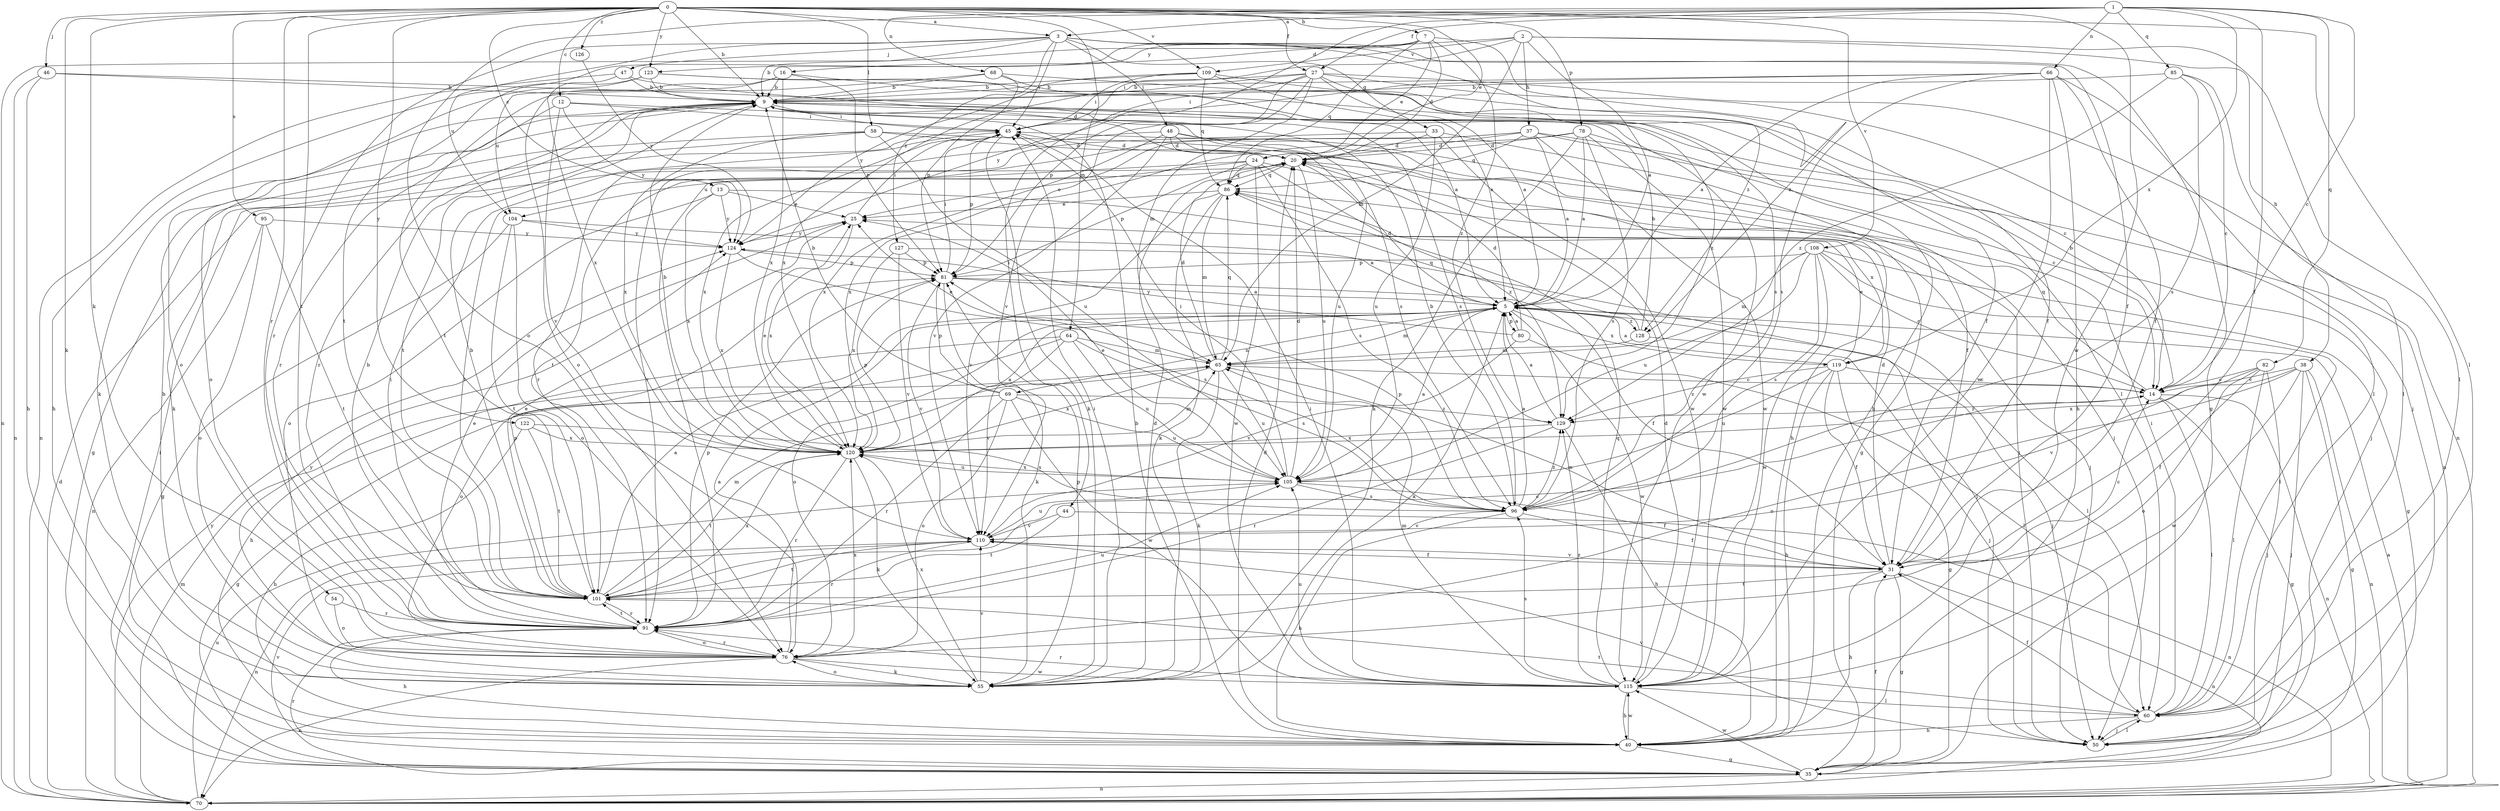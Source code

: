 strict digraph  {
0;
1;
2;
3;
5;
7;
9;
12;
13;
14;
16;
20;
24;
25;
27;
31;
33;
35;
37;
38;
40;
44;
45;
46;
47;
48;
50;
54;
55;
58;
60;
64;
65;
66;
68;
69;
70;
76;
78;
80;
81;
82;
85;
86;
91;
95;
96;
101;
104;
105;
108;
109;
110;
115;
119;
120;
122;
123;
124;
126;
127;
128;
129;
0 -> 3  [label=a];
0 -> 7  [label=b];
0 -> 9  [label=b];
0 -> 12  [label=c];
0 -> 13  [label=c];
0 -> 24  [label=e];
0 -> 27  [label=f];
0 -> 46  [label=j];
0 -> 54  [label=k];
0 -> 55  [label=k];
0 -> 58  [label=l];
0 -> 60  [label=l];
0 -> 64  [label=m];
0 -> 78  [label=p];
0 -> 91  [label=r];
0 -> 95  [label=s];
0 -> 101  [label=t];
0 -> 108  [label=v];
0 -> 109  [label=v];
0 -> 115  [label=w];
0 -> 122  [label=y];
0 -> 123  [label=y];
0 -> 126  [label=z];
1 -> 3  [label=a];
1 -> 14  [label=c];
1 -> 27  [label=f];
1 -> 31  [label=f];
1 -> 44  [label=i];
1 -> 66  [label=n];
1 -> 68  [label=n];
1 -> 76  [label=o];
1 -> 82  [label=q];
1 -> 85  [label=q];
1 -> 119  [label=x];
2 -> 5  [label=a];
2 -> 16  [label=d];
2 -> 37  [label=h];
2 -> 38  [label=h];
2 -> 45  [label=i];
2 -> 60  [label=l];
2 -> 65  [label=m];
2 -> 109  [label=v];
3 -> 9  [label=b];
3 -> 31  [label=f];
3 -> 33  [label=g];
3 -> 35  [label=g];
3 -> 45  [label=i];
3 -> 47  [label=j];
3 -> 48  [label=j];
3 -> 91  [label=r];
3 -> 104  [label=u];
3 -> 127  [label=z];
3 -> 128  [label=z];
5 -> 20  [label=d];
5 -> 50  [label=j];
5 -> 60  [label=l];
5 -> 65  [label=m];
5 -> 69  [label=n];
5 -> 76  [label=o];
5 -> 80  [label=p];
5 -> 115  [label=w];
5 -> 119  [label=x];
5 -> 128  [label=z];
7 -> 20  [label=d];
7 -> 24  [label=e];
7 -> 70  [label=n];
7 -> 86  [label=q];
7 -> 101  [label=t];
7 -> 123  [label=y];
7 -> 128  [label=z];
7 -> 129  [label=z];
9 -> 45  [label=i];
9 -> 55  [label=k];
9 -> 76  [label=o];
9 -> 91  [label=r];
9 -> 96  [label=s];
9 -> 101  [label=t];
9 -> 115  [label=w];
12 -> 45  [label=i];
12 -> 91  [label=r];
12 -> 96  [label=s];
12 -> 110  [label=v];
12 -> 124  [label=y];
13 -> 25  [label=e];
13 -> 76  [label=o];
13 -> 119  [label=x];
13 -> 120  [label=x];
13 -> 124  [label=y];
14 -> 9  [label=b];
14 -> 35  [label=g];
14 -> 60  [label=l];
14 -> 70  [label=n];
14 -> 86  [label=q];
14 -> 129  [label=z];
16 -> 9  [label=b];
16 -> 40  [label=h];
16 -> 76  [label=o];
16 -> 81  [label=p];
16 -> 104  [label=u];
16 -> 120  [label=x];
20 -> 86  [label=q];
20 -> 104  [label=u];
20 -> 105  [label=u];
24 -> 25  [label=e];
24 -> 50  [label=j];
24 -> 81  [label=p];
24 -> 86  [label=q];
24 -> 96  [label=s];
24 -> 101  [label=t];
24 -> 115  [label=w];
24 -> 129  [label=z];
25 -> 45  [label=i];
25 -> 120  [label=x];
25 -> 124  [label=y];
27 -> 5  [label=a];
27 -> 9  [label=b];
27 -> 31  [label=f];
27 -> 45  [label=i];
27 -> 60  [label=l];
27 -> 65  [label=m];
27 -> 70  [label=n];
27 -> 81  [label=p];
27 -> 110  [label=v];
27 -> 120  [label=x];
31 -> 14  [label=c];
31 -> 20  [label=d];
31 -> 35  [label=g];
31 -> 40  [label=h];
31 -> 65  [label=m];
31 -> 70  [label=n];
31 -> 101  [label=t];
31 -> 110  [label=v];
33 -> 20  [label=d];
33 -> 35  [label=g];
33 -> 91  [label=r];
33 -> 105  [label=u];
33 -> 115  [label=w];
35 -> 31  [label=f];
35 -> 45  [label=i];
35 -> 70  [label=n];
35 -> 91  [label=r];
35 -> 110  [label=v];
35 -> 115  [label=w];
37 -> 5  [label=a];
37 -> 20  [label=d];
37 -> 50  [label=j];
37 -> 70  [label=n];
37 -> 86  [label=q];
37 -> 91  [label=r];
37 -> 101  [label=t];
37 -> 115  [label=w];
38 -> 14  [label=c];
38 -> 35  [label=g];
38 -> 50  [label=j];
38 -> 70  [label=n];
38 -> 76  [label=o];
38 -> 115  [label=w];
38 -> 120  [label=x];
40 -> 9  [label=b];
40 -> 20  [label=d];
40 -> 35  [label=g];
40 -> 115  [label=w];
44 -> 70  [label=n];
44 -> 101  [label=t];
44 -> 110  [label=v];
45 -> 20  [label=d];
45 -> 55  [label=k];
45 -> 81  [label=p];
45 -> 120  [label=x];
46 -> 5  [label=a];
46 -> 9  [label=b];
46 -> 40  [label=h];
46 -> 70  [label=n];
47 -> 9  [label=b];
47 -> 20  [label=d];
47 -> 70  [label=n];
47 -> 120  [label=x];
48 -> 20  [label=d];
48 -> 31  [label=f];
48 -> 40  [label=h];
48 -> 91  [label=r];
48 -> 105  [label=u];
48 -> 110  [label=v];
48 -> 120  [label=x];
50 -> 60  [label=l];
50 -> 110  [label=v];
54 -> 76  [label=o];
54 -> 91  [label=r];
55 -> 5  [label=a];
55 -> 9  [label=b];
55 -> 20  [label=d];
55 -> 45  [label=i];
55 -> 76  [label=o];
55 -> 81  [label=p];
55 -> 110  [label=v];
55 -> 120  [label=x];
55 -> 124  [label=y];
58 -> 20  [label=d];
58 -> 35  [label=g];
58 -> 50  [label=j];
58 -> 55  [label=k];
58 -> 105  [label=u];
58 -> 120  [label=x];
60 -> 31  [label=f];
60 -> 40  [label=h];
60 -> 45  [label=i];
60 -> 50  [label=j];
60 -> 101  [label=t];
64 -> 40  [label=h];
64 -> 65  [label=m];
64 -> 76  [label=o];
64 -> 96  [label=s];
64 -> 105  [label=u];
64 -> 110  [label=v];
65 -> 14  [label=c];
65 -> 20  [label=d];
65 -> 25  [label=e];
65 -> 55  [label=k];
65 -> 86  [label=q];
65 -> 105  [label=u];
65 -> 120  [label=x];
66 -> 5  [label=a];
66 -> 9  [label=b];
66 -> 31  [label=f];
66 -> 40  [label=h];
66 -> 50  [label=j];
66 -> 96  [label=s];
66 -> 115  [label=w];
66 -> 124  [label=y];
68 -> 9  [label=b];
68 -> 81  [label=p];
68 -> 96  [label=s];
68 -> 101  [label=t];
68 -> 129  [label=z];
69 -> 9  [label=b];
69 -> 35  [label=g];
69 -> 76  [label=o];
69 -> 81  [label=p];
69 -> 91  [label=r];
69 -> 105  [label=u];
69 -> 115  [label=w];
69 -> 129  [label=z];
70 -> 5  [label=a];
70 -> 20  [label=d];
70 -> 65  [label=m];
70 -> 105  [label=u];
70 -> 124  [label=y];
76 -> 5  [label=a];
76 -> 55  [label=k];
76 -> 70  [label=n];
76 -> 91  [label=r];
76 -> 115  [label=w];
76 -> 120  [label=x];
78 -> 5  [label=a];
78 -> 14  [label=c];
78 -> 20  [label=d];
78 -> 55  [label=k];
78 -> 96  [label=s];
78 -> 115  [label=w];
78 -> 120  [label=x];
80 -> 5  [label=a];
80 -> 20  [label=d];
80 -> 60  [label=l];
80 -> 110  [label=v];
80 -> 124  [label=y];
81 -> 5  [label=a];
81 -> 31  [label=f];
81 -> 45  [label=i];
81 -> 55  [label=k];
81 -> 110  [label=v];
82 -> 14  [label=c];
82 -> 31  [label=f];
82 -> 50  [label=j];
82 -> 60  [label=l];
82 -> 76  [label=o];
82 -> 110  [label=v];
85 -> 9  [label=b];
85 -> 14  [label=c];
85 -> 60  [label=l];
85 -> 96  [label=s];
85 -> 129  [label=z];
86 -> 25  [label=e];
86 -> 50  [label=j];
86 -> 55  [label=k];
86 -> 65  [label=m];
86 -> 110  [label=v];
91 -> 9  [label=b];
91 -> 25  [label=e];
91 -> 40  [label=h];
91 -> 45  [label=i];
91 -> 76  [label=o];
91 -> 81  [label=p];
91 -> 101  [label=t];
91 -> 105  [label=u];
95 -> 70  [label=n];
95 -> 76  [label=o];
95 -> 101  [label=t];
95 -> 124  [label=y];
96 -> 5  [label=a];
96 -> 9  [label=b];
96 -> 31  [label=f];
96 -> 40  [label=h];
96 -> 81  [label=p];
96 -> 110  [label=v];
96 -> 129  [label=z];
101 -> 5  [label=a];
101 -> 9  [label=b];
101 -> 14  [label=c];
101 -> 25  [label=e];
101 -> 65  [label=m];
101 -> 81  [label=p];
101 -> 91  [label=r];
101 -> 120  [label=x];
104 -> 5  [label=a];
104 -> 35  [label=g];
104 -> 76  [label=o];
104 -> 101  [label=t];
104 -> 124  [label=y];
105 -> 5  [label=a];
105 -> 20  [label=d];
105 -> 25  [label=e];
105 -> 31  [label=f];
105 -> 45  [label=i];
105 -> 96  [label=s];
105 -> 120  [label=x];
108 -> 14  [label=c];
108 -> 35  [label=g];
108 -> 60  [label=l];
108 -> 65  [label=m];
108 -> 81  [label=p];
108 -> 96  [label=s];
108 -> 105  [label=u];
108 -> 115  [label=w];
109 -> 5  [label=a];
109 -> 9  [label=b];
109 -> 31  [label=f];
109 -> 45  [label=i];
109 -> 86  [label=q];
109 -> 124  [label=y];
110 -> 31  [label=f];
110 -> 70  [label=n];
110 -> 91  [label=r];
110 -> 101  [label=t];
110 -> 105  [label=u];
115 -> 20  [label=d];
115 -> 40  [label=h];
115 -> 45  [label=i];
115 -> 60  [label=l];
115 -> 65  [label=m];
115 -> 86  [label=q];
115 -> 91  [label=r];
115 -> 96  [label=s];
115 -> 105  [label=u];
115 -> 129  [label=z];
119 -> 5  [label=a];
119 -> 14  [label=c];
119 -> 25  [label=e];
119 -> 31  [label=f];
119 -> 35  [label=g];
119 -> 40  [label=h];
119 -> 105  [label=u];
119 -> 129  [label=z];
120 -> 5  [label=a];
120 -> 9  [label=b];
120 -> 25  [label=e];
120 -> 55  [label=k];
120 -> 65  [label=m];
120 -> 81  [label=p];
120 -> 91  [label=r];
120 -> 101  [label=t];
120 -> 105  [label=u];
122 -> 40  [label=h];
122 -> 96  [label=s];
122 -> 101  [label=t];
122 -> 120  [label=x];
123 -> 9  [label=b];
123 -> 14  [label=c];
123 -> 40  [label=h];
123 -> 60  [label=l];
123 -> 76  [label=o];
124 -> 81  [label=p];
124 -> 96  [label=s];
124 -> 120  [label=x];
126 -> 124  [label=y];
127 -> 50  [label=j];
127 -> 81  [label=p];
127 -> 110  [label=v];
127 -> 120  [label=x];
128 -> 9  [label=b];
128 -> 50  [label=j];
128 -> 65  [label=m];
128 -> 86  [label=q];
129 -> 5  [label=a];
129 -> 40  [label=h];
129 -> 91  [label=r];
129 -> 120  [label=x];
}
